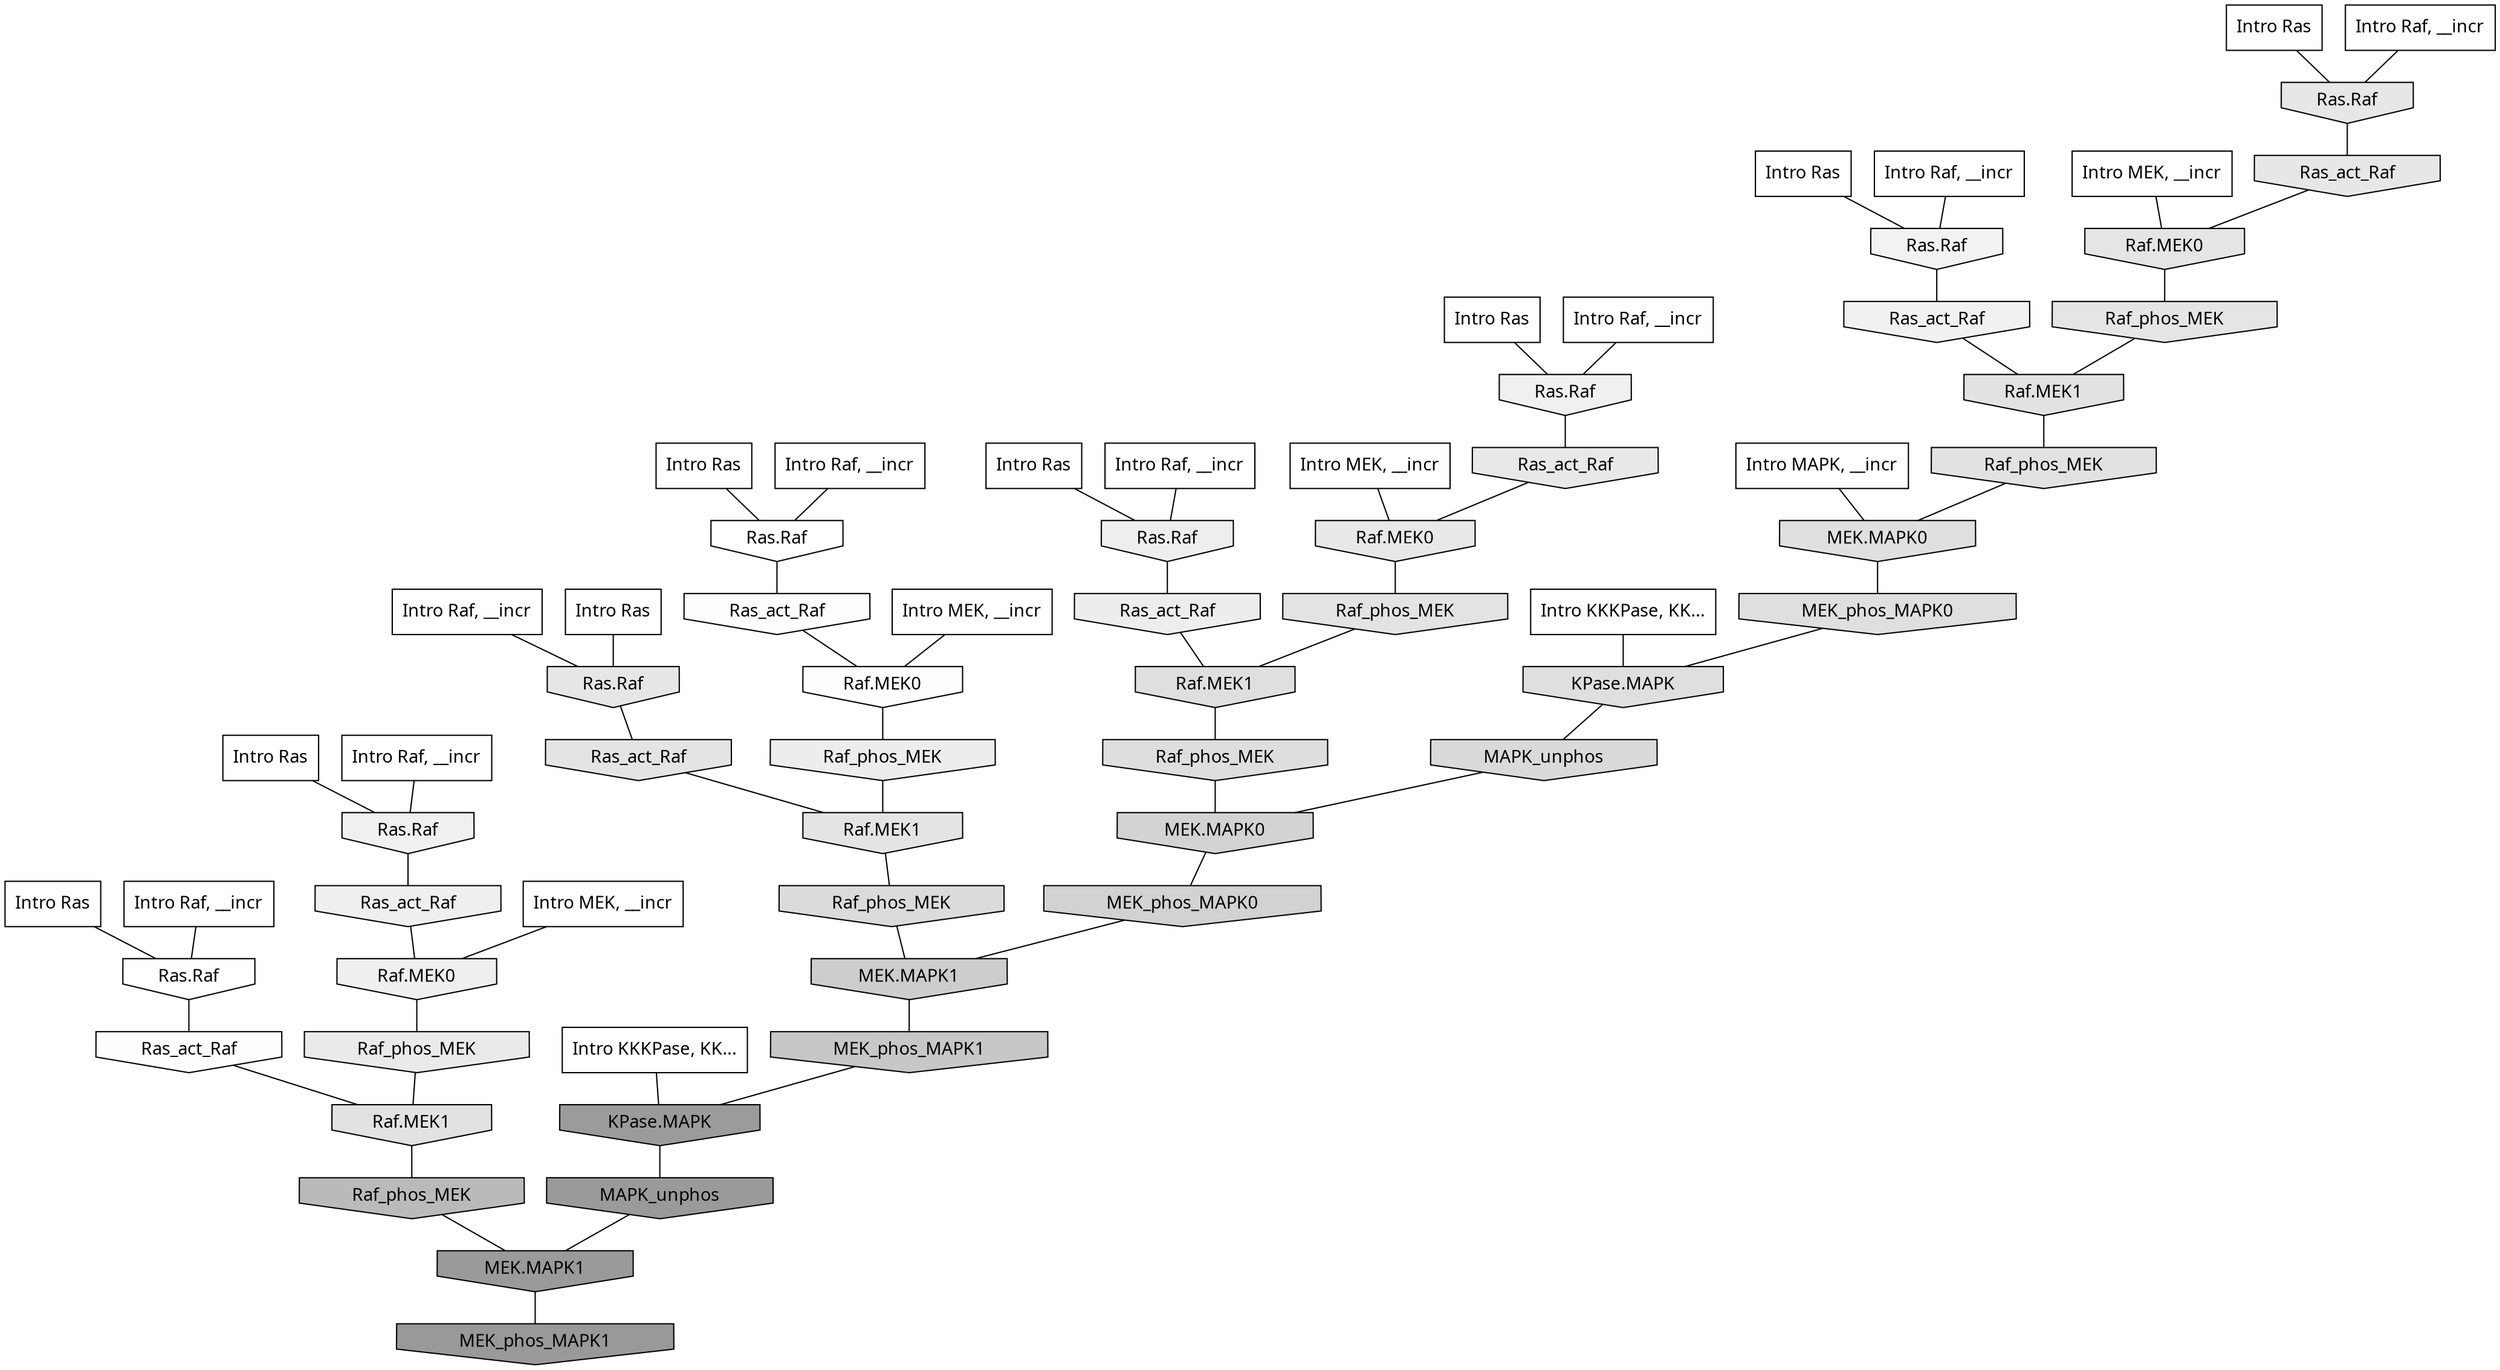 digraph G{
  rankdir="TB";
  ranksep=0.30;
  node [fontname="CMU Serif"];
  edge [fontname="CMU Serif"];
  
  3 [label="Intro Ras", shape=rectangle, style=filled, fillcolor="0.000 0.000 1.000"]
  
  7 [label="Intro Ras", shape=rectangle, style=filled, fillcolor="0.000 0.000 1.000"]
  
  9 [label="Intro Ras", shape=rectangle, style=filled, fillcolor="0.000 0.000 1.000"]
  
  19 [label="Intro Ras", shape=rectangle, style=filled, fillcolor="0.000 0.000 1.000"]
  
  48 [label="Intro Ras", shape=rectangle, style=filled, fillcolor="0.000 0.000 1.000"]
  
  49 [label="Intro Ras", shape=rectangle, style=filled, fillcolor="0.000 0.000 1.000"]
  
  51 [label="Intro Ras", shape=rectangle, style=filled, fillcolor="0.000 0.000 1.000"]
  
  87 [label="Intro Ras", shape=rectangle, style=filled, fillcolor="0.000 0.000 1.000"]
  
  112 [label="Intro Raf, __incr", shape=rectangle, style=filled, fillcolor="0.000 0.000 1.000"]
  
  421 [label="Intro Raf, __incr", shape=rectangle, style=filled, fillcolor="0.000 0.000 1.000"]
  
  600 [label="Intro Raf, __incr", shape=rectangle, style=filled, fillcolor="0.000 0.000 1.000"]
  
  748 [label="Intro Raf, __incr", shape=rectangle, style=filled, fillcolor="0.000 0.000 1.000"]
  
  876 [label="Intro Raf, __incr", shape=rectangle, style=filled, fillcolor="0.000 0.000 1.000"]
  
  911 [label="Intro Raf, __incr", shape=rectangle, style=filled, fillcolor="0.000 0.000 1.000"]
  
  925 [label="Intro Raf, __incr", shape=rectangle, style=filled, fillcolor="0.000 0.000 1.000"]
  
  1074 [label="Intro Raf, __incr", shape=rectangle, style=filled, fillcolor="0.000 0.000 1.000"]
  
  1223 [label="Intro MEK, __incr", shape=rectangle, style=filled, fillcolor="0.000 0.000 1.000"]
  
  1572 [label="Intro MEK, __incr", shape=rectangle, style=filled, fillcolor="0.000 0.000 1.000"]
  
  1970 [label="Intro MEK, __incr", shape=rectangle, style=filled, fillcolor="0.000 0.000 1.000"]
  
  2084 [label="Intro MEK, __incr", shape=rectangle, style=filled, fillcolor="0.000 0.000 1.000"]
  
  3086 [label="Intro MAPK, __incr", shape=rectangle, style=filled, fillcolor="0.000 0.000 1.000"]
  
  3141 [label="Intro KKKPase, KK...", shape=rectangle, style=filled, fillcolor="0.000 0.000 1.000"]
  
  3178 [label="Intro KKKPase, KK...", shape=rectangle, style=filled, fillcolor="0.000 0.000 1.000"]
  
  3262 [label="Ras.Raf", shape=invhouse, style=filled, fillcolor="0.000 0.000 1.000"]
  
  3268 [label="Ras.Raf", shape=invhouse, style=filled, fillcolor="0.000 0.000 1.000"]
  
  3400 [label="Ras_act_Raf", shape=invhouse, style=filled, fillcolor="0.000 0.000 0.993"]
  
  3416 [label="Ras_act_Raf", shape=invhouse, style=filled, fillcolor="0.000 0.000 0.992"]
  
  3418 [label="Raf.MEK0", shape=invhouse, style=filled, fillcolor="0.000 0.000 0.992"]
  
  4439 [label="Ras.Raf", shape=invhouse, style=filled, fillcolor="0.000 0.000 0.946"]
  
  4505 [label="Ras_act_Raf", shape=invhouse, style=filled, fillcolor="0.000 0.000 0.944"]
  
  4650 [label="Ras.Raf", shape=invhouse, style=filled, fillcolor="0.000 0.000 0.938"]
  
  4655 [label="Ras.Raf", shape=invhouse, style=filled, fillcolor="0.000 0.000 0.938"]
  
  4788 [label="Ras_act_Raf", shape=invhouse, style=filled, fillcolor="0.000 0.000 0.934"]
  
  4791 [label="Raf.MEK0", shape=invhouse, style=filled, fillcolor="0.000 0.000 0.934"]
  
  4907 [label="Ras.Raf", shape=invhouse, style=filled, fillcolor="0.000 0.000 0.930"]
  
  4981 [label="Raf_phos_MEK", shape=invhouse, style=filled, fillcolor="0.000 0.000 0.928"]
  
  5018 [label="Ras_act_Raf", shape=invhouse, style=filled, fillcolor="0.000 0.000 0.927"]
  
  5423 [label="Raf_phos_MEK", shape=invhouse, style=filled, fillcolor="0.000 0.000 0.916"]
  
  5640 [label="Ras_act_Raf", shape=invhouse, style=filled, fillcolor="0.000 0.000 0.908"]
  
  5644 [label="Raf.MEK0", shape=invhouse, style=filled, fillcolor="0.000 0.000 0.908"]
  
  5696 [label="Ras.Raf", shape=invhouse, style=filled, fillcolor="0.000 0.000 0.906"]
  
  5705 [label="Ras_act_Raf", shape=invhouse, style=filled, fillcolor="0.000 0.000 0.906"]
  
  5869 [label="Ras.Raf", shape=invhouse, style=filled, fillcolor="0.000 0.000 0.902"]
  
  6076 [label="Raf.MEK0", shape=invhouse, style=filled, fillcolor="0.000 0.000 0.896"]
  
  6113 [label="Raf_phos_MEK", shape=invhouse, style=filled, fillcolor="0.000 0.000 0.895"]
  
  6215 [label="Ras_act_Raf", shape=invhouse, style=filled, fillcolor="0.000 0.000 0.893"]
  
  6304 [label="Raf.MEK1", shape=invhouse, style=filled, fillcolor="0.000 0.000 0.891"]
  
  6438 [label="Raf_phos_MEK", shape=invhouse, style=filled, fillcolor="0.000 0.000 0.888"]
  
  6517 [label="Raf.MEK1", shape=invhouse, style=filled, fillcolor="0.000 0.000 0.886"]
  
  6635 [label="Raf_phos_MEK", shape=invhouse, style=filled, fillcolor="0.000 0.000 0.884"]
  
  6641 [label="Raf.MEK1", shape=invhouse, style=filled, fillcolor="0.000 0.000 0.884"]
  
  7034 [label="MEK.MAPK0", shape=invhouse, style=filled, fillcolor="0.000 0.000 0.876"]
  
  7062 [label="MEK_phos_MAPK0", shape=invhouse, style=filled, fillcolor="0.000 0.000 0.875"]
  
  7165 [label="KPase.MAPK", shape=invhouse, style=filled, fillcolor="0.000 0.000 0.874"]
  
  7296 [label="Raf.MEK1", shape=invhouse, style=filled, fillcolor="0.000 0.000 0.872"]
  
  7480 [label="Raf_phos_MEK", shape=invhouse, style=filled, fillcolor="0.000 0.000 0.869"]
  
  8202 [label="Raf_phos_MEK", shape=invhouse, style=filled, fillcolor="0.000 0.000 0.858"]
  
  8492 [label="MAPK_unphos", shape=invhouse, style=filled, fillcolor="0.000 0.000 0.853"]
  
  10552 [label="MEK.MAPK0", shape=invhouse, style=filled, fillcolor="0.000 0.000 0.827"]
  
  10831 [label="MEK_phos_MAPK0", shape=invhouse, style=filled, fillcolor="0.000 0.000 0.824"]
  
  13316 [label="MEK.MAPK1", shape=invhouse, style=filled, fillcolor="0.000 0.000 0.801"]
  
  16138 [label="MEK_phos_MAPK1", shape=invhouse, style=filled, fillcolor="0.000 0.000 0.778"]
  
  18939 [label="Raf_phos_MEK", shape=invhouse, style=filled, fillcolor="0.000 0.000 0.728"]
  
  22792 [label="KPase.MAPK", shape=invhouse, style=filled, fillcolor="0.000 0.000 0.606"]
  
  22805 [label="MAPK_unphos", shape=invhouse, style=filled, fillcolor="0.000 0.000 0.605"]
  
  22806 [label="MEK.MAPK1", shape=invhouse, style=filled, fillcolor="0.000 0.000 0.605"]
  
  22998 [label="MEK_phos_MAPK1", shape=invhouse, style=filled, fillcolor="0.000 0.000 0.600"]
  
  
  22806 -> 22998 [dir=none, color="0.000 0.000 0.000"] 
  22805 -> 22806 [dir=none, color="0.000 0.000 0.000"] 
  22792 -> 22805 [dir=none, color="0.000 0.000 0.000"] 
  18939 -> 22806 [dir=none, color="0.000 0.000 0.000"] 
  16138 -> 22792 [dir=none, color="0.000 0.000 0.000"] 
  13316 -> 16138 [dir=none, color="0.000 0.000 0.000"] 
  10831 -> 13316 [dir=none, color="0.000 0.000 0.000"] 
  10552 -> 10831 [dir=none, color="0.000 0.000 0.000"] 
  8492 -> 10552 [dir=none, color="0.000 0.000 0.000"] 
  8202 -> 13316 [dir=none, color="0.000 0.000 0.000"] 
  7480 -> 10552 [dir=none, color="0.000 0.000 0.000"] 
  7296 -> 7480 [dir=none, color="0.000 0.000 0.000"] 
  7165 -> 8492 [dir=none, color="0.000 0.000 0.000"] 
  7062 -> 7165 [dir=none, color="0.000 0.000 0.000"] 
  7034 -> 7062 [dir=none, color="0.000 0.000 0.000"] 
  6641 -> 18939 [dir=none, color="0.000 0.000 0.000"] 
  6635 -> 7034 [dir=none, color="0.000 0.000 0.000"] 
  6517 -> 6635 [dir=none, color="0.000 0.000 0.000"] 
  6438 -> 7296 [dir=none, color="0.000 0.000 0.000"] 
  6304 -> 8202 [dir=none, color="0.000 0.000 0.000"] 
  6215 -> 6304 [dir=none, color="0.000 0.000 0.000"] 
  6113 -> 6517 [dir=none, color="0.000 0.000 0.000"] 
  6076 -> 6113 [dir=none, color="0.000 0.000 0.000"] 
  5869 -> 6215 [dir=none, color="0.000 0.000 0.000"] 
  5705 -> 6076 [dir=none, color="0.000 0.000 0.000"] 
  5696 -> 5705 [dir=none, color="0.000 0.000 0.000"] 
  5644 -> 6438 [dir=none, color="0.000 0.000 0.000"] 
  5640 -> 5644 [dir=none, color="0.000 0.000 0.000"] 
  5423 -> 6641 [dir=none, color="0.000 0.000 0.000"] 
  5018 -> 7296 [dir=none, color="0.000 0.000 0.000"] 
  4981 -> 6304 [dir=none, color="0.000 0.000 0.000"] 
  4907 -> 5018 [dir=none, color="0.000 0.000 0.000"] 
  4791 -> 5423 [dir=none, color="0.000 0.000 0.000"] 
  4788 -> 4791 [dir=none, color="0.000 0.000 0.000"] 
  4655 -> 5640 [dir=none, color="0.000 0.000 0.000"] 
  4650 -> 4788 [dir=none, color="0.000 0.000 0.000"] 
  4505 -> 6517 [dir=none, color="0.000 0.000 0.000"] 
  4439 -> 4505 [dir=none, color="0.000 0.000 0.000"] 
  3418 -> 4981 [dir=none, color="0.000 0.000 0.000"] 
  3416 -> 3418 [dir=none, color="0.000 0.000 0.000"] 
  3400 -> 6641 [dir=none, color="0.000 0.000 0.000"] 
  3268 -> 3400 [dir=none, color="0.000 0.000 0.000"] 
  3262 -> 3416 [dir=none, color="0.000 0.000 0.000"] 
  3178 -> 22792 [dir=none, color="0.000 0.000 0.000"] 
  3141 -> 7165 [dir=none, color="0.000 0.000 0.000"] 
  3086 -> 7034 [dir=none, color="0.000 0.000 0.000"] 
  2084 -> 4791 [dir=none, color="0.000 0.000 0.000"] 
  1970 -> 6076 [dir=none, color="0.000 0.000 0.000"] 
  1572 -> 5644 [dir=none, color="0.000 0.000 0.000"] 
  1223 -> 3418 [dir=none, color="0.000 0.000 0.000"] 
  1074 -> 3268 [dir=none, color="0.000 0.000 0.000"] 
  925 -> 5696 [dir=none, color="0.000 0.000 0.000"] 
  911 -> 5869 [dir=none, color="0.000 0.000 0.000"] 
  876 -> 4650 [dir=none, color="0.000 0.000 0.000"] 
  748 -> 4655 [dir=none, color="0.000 0.000 0.000"] 
  600 -> 4907 [dir=none, color="0.000 0.000 0.000"] 
  421 -> 4439 [dir=none, color="0.000 0.000 0.000"] 
  112 -> 3262 [dir=none, color="0.000 0.000 0.000"] 
  87 -> 4439 [dir=none, color="0.000 0.000 0.000"] 
  51 -> 4655 [dir=none, color="0.000 0.000 0.000"] 
  49 -> 5869 [dir=none, color="0.000 0.000 0.000"] 
  48 -> 3268 [dir=none, color="0.000 0.000 0.000"] 
  19 -> 3262 [dir=none, color="0.000 0.000 0.000"] 
  9 -> 4650 [dir=none, color="0.000 0.000 0.000"] 
  7 -> 5696 [dir=none, color="0.000 0.000 0.000"] 
  3 -> 4907 [dir=none, color="0.000 0.000 0.000"] 
  
  }
